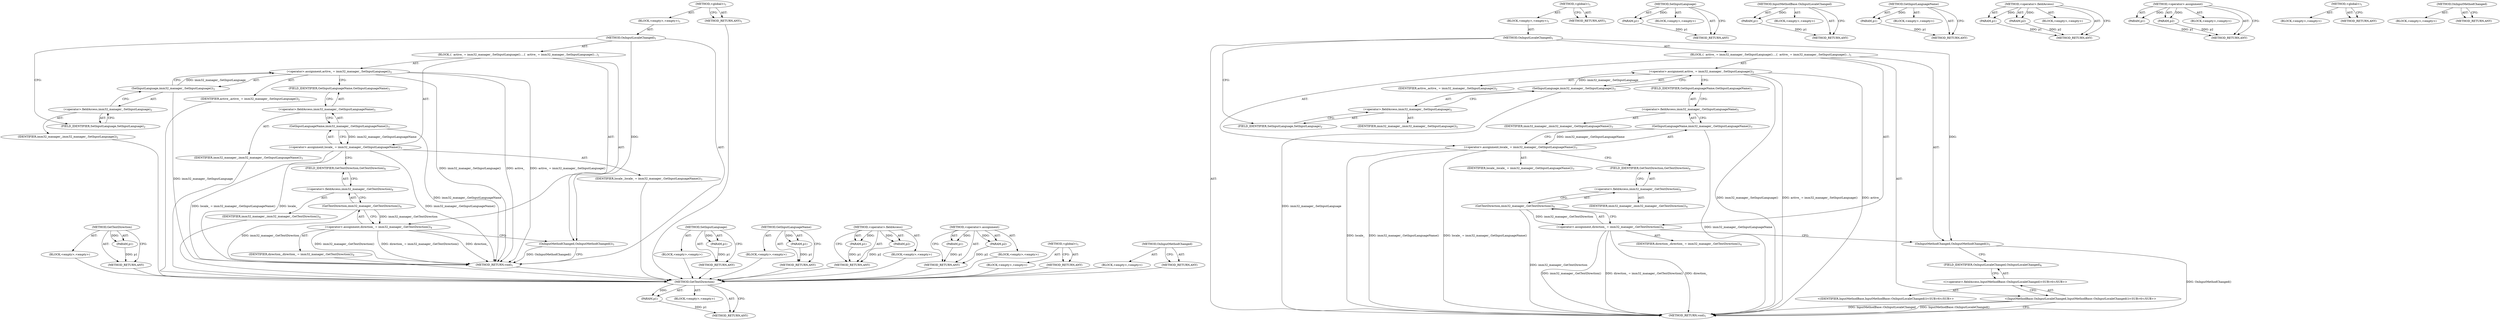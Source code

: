 digraph "OnInputMethodChanged" {
vulnerable_62 [label=<(METHOD,GetTextDirection)>];
vulnerable_63 [label=<(PARAM,p1)>];
vulnerable_64 [label=<(BLOCK,&lt;empty&gt;,&lt;empty&gt;)>];
vulnerable_65 [label=<(METHOD_RETURN,ANY)>];
vulnerable_6 [label=<(METHOD,&lt;global&gt;)<SUB>1</SUB>>];
vulnerable_7 [label=<(BLOCK,&lt;empty&gt;,&lt;empty&gt;)<SUB>1</SUB>>];
vulnerable_8 [label=<(METHOD,OnInputLocaleChanged)<SUB>1</SUB>>];
vulnerable_9 [label=<(BLOCK,{
  active_ = imm32_manager_.SetInputLanguage()...,{
  active_ = imm32_manager_.SetInputLanguage()...)<SUB>1</SUB>>];
vulnerable_10 [label=<(&lt;operator&gt;.assignment,active_ = imm32_manager_.SetInputLanguage())<SUB>2</SUB>>];
vulnerable_11 [label=<(IDENTIFIER,active_,active_ = imm32_manager_.SetInputLanguage())<SUB>2</SUB>>];
vulnerable_12 [label=<(SetInputLanguage,imm32_manager_.SetInputLanguage())<SUB>2</SUB>>];
vulnerable_13 [label=<(&lt;operator&gt;.fieldAccess,imm32_manager_.SetInputLanguage)<SUB>2</SUB>>];
vulnerable_14 [label=<(IDENTIFIER,imm32_manager_,imm32_manager_.SetInputLanguage())<SUB>2</SUB>>];
vulnerable_15 [label=<(FIELD_IDENTIFIER,SetInputLanguage,SetInputLanguage)<SUB>2</SUB>>];
vulnerable_16 [label=<(&lt;operator&gt;.assignment,locale_ = imm32_manager_.GetInputLanguageName())<SUB>3</SUB>>];
vulnerable_17 [label=<(IDENTIFIER,locale_,locale_ = imm32_manager_.GetInputLanguageName())<SUB>3</SUB>>];
vulnerable_18 [label=<(GetInputLanguageName,imm32_manager_.GetInputLanguageName())<SUB>3</SUB>>];
vulnerable_19 [label=<(&lt;operator&gt;.fieldAccess,imm32_manager_.GetInputLanguageName)<SUB>3</SUB>>];
vulnerable_20 [label=<(IDENTIFIER,imm32_manager_,imm32_manager_.GetInputLanguageName())<SUB>3</SUB>>];
vulnerable_21 [label=<(FIELD_IDENTIFIER,GetInputLanguageName,GetInputLanguageName)<SUB>3</SUB>>];
vulnerable_22 [label=<(&lt;operator&gt;.assignment,direction_ = imm32_manager_.GetTextDirection())<SUB>4</SUB>>];
vulnerable_23 [label=<(IDENTIFIER,direction_,direction_ = imm32_manager_.GetTextDirection())<SUB>4</SUB>>];
vulnerable_24 [label=<(GetTextDirection,imm32_manager_.GetTextDirection())<SUB>4</SUB>>];
vulnerable_25 [label=<(&lt;operator&gt;.fieldAccess,imm32_manager_.GetTextDirection)<SUB>4</SUB>>];
vulnerable_26 [label=<(IDENTIFIER,imm32_manager_,imm32_manager_.GetTextDirection())<SUB>4</SUB>>];
vulnerable_27 [label=<(FIELD_IDENTIFIER,GetTextDirection,GetTextDirection)<SUB>4</SUB>>];
vulnerable_28 [label=<(OnInputMethodChanged,OnInputMethodChanged())<SUB>5</SUB>>];
vulnerable_29 [label=<(METHOD_RETURN,void)<SUB>1</SUB>>];
vulnerable_31 [label=<(METHOD_RETURN,ANY)<SUB>1</SUB>>];
vulnerable_49 [label=<(METHOD,SetInputLanguage)>];
vulnerable_50 [label=<(PARAM,p1)>];
vulnerable_51 [label=<(BLOCK,&lt;empty&gt;,&lt;empty&gt;)>];
vulnerable_52 [label=<(METHOD_RETURN,ANY)>];
vulnerable_58 [label=<(METHOD,GetInputLanguageName)>];
vulnerable_59 [label=<(PARAM,p1)>];
vulnerable_60 [label=<(BLOCK,&lt;empty&gt;,&lt;empty&gt;)>];
vulnerable_61 [label=<(METHOD_RETURN,ANY)>];
vulnerable_53 [label=<(METHOD,&lt;operator&gt;.fieldAccess)>];
vulnerable_54 [label=<(PARAM,p1)>];
vulnerable_55 [label=<(PARAM,p2)>];
vulnerable_56 [label=<(BLOCK,&lt;empty&gt;,&lt;empty&gt;)>];
vulnerable_57 [label=<(METHOD_RETURN,ANY)>];
vulnerable_44 [label=<(METHOD,&lt;operator&gt;.assignment)>];
vulnerable_45 [label=<(PARAM,p1)>];
vulnerable_46 [label=<(PARAM,p2)>];
vulnerable_47 [label=<(BLOCK,&lt;empty&gt;,&lt;empty&gt;)>];
vulnerable_48 [label=<(METHOD_RETURN,ANY)>];
vulnerable_38 [label=<(METHOD,&lt;global&gt;)<SUB>1</SUB>>];
vulnerable_39 [label=<(BLOCK,&lt;empty&gt;,&lt;empty&gt;)>];
vulnerable_40 [label=<(METHOD_RETURN,ANY)>];
vulnerable_66 [label=<(METHOD,OnInputMethodChanged)>];
vulnerable_67 [label=<(BLOCK,&lt;empty&gt;,&lt;empty&gt;)>];
vulnerable_68 [label=<(METHOD_RETURN,ANY)>];
fixed_66 [label=<(METHOD,GetTextDirection)>];
fixed_67 [label=<(PARAM,p1)>];
fixed_68 [label=<(BLOCK,&lt;empty&gt;,&lt;empty&gt;)>];
fixed_69 [label=<(METHOD_RETURN,ANY)>];
fixed_6 [label=<(METHOD,&lt;global&gt;)<SUB>1</SUB>>];
fixed_7 [label=<(BLOCK,&lt;empty&gt;,&lt;empty&gt;)<SUB>1</SUB>>];
fixed_8 [label=<(METHOD,OnInputLocaleChanged)<SUB>1</SUB>>];
fixed_9 [label=<(BLOCK,{
  active_ = imm32_manager_.SetInputLanguage()...,{
  active_ = imm32_manager_.SetInputLanguage()...)<SUB>1</SUB>>];
fixed_10 [label=<(&lt;operator&gt;.assignment,active_ = imm32_manager_.SetInputLanguage())<SUB>2</SUB>>];
fixed_11 [label=<(IDENTIFIER,active_,active_ = imm32_manager_.SetInputLanguage())<SUB>2</SUB>>];
fixed_12 [label=<(SetInputLanguage,imm32_manager_.SetInputLanguage())<SUB>2</SUB>>];
fixed_13 [label=<(&lt;operator&gt;.fieldAccess,imm32_manager_.SetInputLanguage)<SUB>2</SUB>>];
fixed_14 [label=<(IDENTIFIER,imm32_manager_,imm32_manager_.SetInputLanguage())<SUB>2</SUB>>];
fixed_15 [label=<(FIELD_IDENTIFIER,SetInputLanguage,SetInputLanguage)<SUB>2</SUB>>];
fixed_16 [label=<(&lt;operator&gt;.assignment,locale_ = imm32_manager_.GetInputLanguageName())<SUB>3</SUB>>];
fixed_17 [label=<(IDENTIFIER,locale_,locale_ = imm32_manager_.GetInputLanguageName())<SUB>3</SUB>>];
fixed_18 [label=<(GetInputLanguageName,imm32_manager_.GetInputLanguageName())<SUB>3</SUB>>];
fixed_19 [label=<(&lt;operator&gt;.fieldAccess,imm32_manager_.GetInputLanguageName)<SUB>3</SUB>>];
fixed_20 [label=<(IDENTIFIER,imm32_manager_,imm32_manager_.GetInputLanguageName())<SUB>3</SUB>>];
fixed_21 [label=<(FIELD_IDENTIFIER,GetInputLanguageName,GetInputLanguageName)<SUB>3</SUB>>];
fixed_22 [label=<(&lt;operator&gt;.assignment,direction_ = imm32_manager_.GetTextDirection())<SUB>4</SUB>>];
fixed_23 [label=<(IDENTIFIER,direction_,direction_ = imm32_manager_.GetTextDirection())<SUB>4</SUB>>];
fixed_24 [label=<(GetTextDirection,imm32_manager_.GetTextDirection())<SUB>4</SUB>>];
fixed_25 [label=<(&lt;operator&gt;.fieldAccess,imm32_manager_.GetTextDirection)<SUB>4</SUB>>];
fixed_26 [label=<(IDENTIFIER,imm32_manager_,imm32_manager_.GetTextDirection())<SUB>4</SUB>>];
fixed_27 [label=<(FIELD_IDENTIFIER,GetTextDirection,GetTextDirection)<SUB>4</SUB>>];
fixed_28 [label=<(OnInputMethodChanged,OnInputMethodChanged())<SUB>5</SUB>>];
fixed_29 [label="<(InputMethodBase.OnInputLocaleChanged,InputMethodBase::OnInputLocaleChanged())<SUB>6</SUB>>"];
fixed_30 [label="<(&lt;operator&gt;.fieldAccess,InputMethodBase::OnInputLocaleChanged)<SUB>6</SUB>>"];
fixed_31 [label="<(IDENTIFIER,InputMethodBase,InputMethodBase::OnInputLocaleChanged())<SUB>6</SUB>>"];
fixed_32 [label=<(FIELD_IDENTIFIER,OnInputLocaleChanged,OnInputLocaleChanged)<SUB>6</SUB>>];
fixed_33 [label=<(METHOD_RETURN,void)<SUB>1</SUB>>];
fixed_35 [label=<(METHOD_RETURN,ANY)<SUB>1</SUB>>];
fixed_53 [label=<(METHOD,SetInputLanguage)>];
fixed_54 [label=<(PARAM,p1)>];
fixed_55 [label=<(BLOCK,&lt;empty&gt;,&lt;empty&gt;)>];
fixed_56 [label=<(METHOD_RETURN,ANY)>];
fixed_73 [label=<(METHOD,InputMethodBase.OnInputLocaleChanged)>];
fixed_74 [label=<(PARAM,p1)>];
fixed_75 [label=<(BLOCK,&lt;empty&gt;,&lt;empty&gt;)>];
fixed_76 [label=<(METHOD_RETURN,ANY)>];
fixed_62 [label=<(METHOD,GetInputLanguageName)>];
fixed_63 [label=<(PARAM,p1)>];
fixed_64 [label=<(BLOCK,&lt;empty&gt;,&lt;empty&gt;)>];
fixed_65 [label=<(METHOD_RETURN,ANY)>];
fixed_57 [label=<(METHOD,&lt;operator&gt;.fieldAccess)>];
fixed_58 [label=<(PARAM,p1)>];
fixed_59 [label=<(PARAM,p2)>];
fixed_60 [label=<(BLOCK,&lt;empty&gt;,&lt;empty&gt;)>];
fixed_61 [label=<(METHOD_RETURN,ANY)>];
fixed_48 [label=<(METHOD,&lt;operator&gt;.assignment)>];
fixed_49 [label=<(PARAM,p1)>];
fixed_50 [label=<(PARAM,p2)>];
fixed_51 [label=<(BLOCK,&lt;empty&gt;,&lt;empty&gt;)>];
fixed_52 [label=<(METHOD_RETURN,ANY)>];
fixed_42 [label=<(METHOD,&lt;global&gt;)<SUB>1</SUB>>];
fixed_43 [label=<(BLOCK,&lt;empty&gt;,&lt;empty&gt;)>];
fixed_44 [label=<(METHOD_RETURN,ANY)>];
fixed_70 [label=<(METHOD,OnInputMethodChanged)>];
fixed_71 [label=<(BLOCK,&lt;empty&gt;,&lt;empty&gt;)>];
fixed_72 [label=<(METHOD_RETURN,ANY)>];
vulnerable_62 -> vulnerable_63  [key=0, label="AST: "];
vulnerable_62 -> vulnerable_63  [key=1, label="DDG: "];
vulnerable_62 -> vulnerable_64  [key=0, label="AST: "];
vulnerable_62 -> vulnerable_65  [key=0, label="AST: "];
vulnerable_62 -> vulnerable_65  [key=1, label="CFG: "];
vulnerable_63 -> vulnerable_65  [key=0, label="DDG: p1"];
vulnerable_64 -> fixed_66  [key=0];
vulnerable_65 -> fixed_66  [key=0];
vulnerable_6 -> vulnerable_7  [key=0, label="AST: "];
vulnerable_6 -> vulnerable_31  [key=0, label="AST: "];
vulnerable_6 -> vulnerable_31  [key=1, label="CFG: "];
vulnerable_7 -> vulnerable_8  [key=0, label="AST: "];
vulnerable_8 -> vulnerable_9  [key=0, label="AST: "];
vulnerable_8 -> vulnerable_29  [key=0, label="AST: "];
vulnerable_8 -> vulnerable_15  [key=0, label="CFG: "];
vulnerable_8 -> vulnerable_28  [key=0, label="DDG: "];
vulnerable_9 -> vulnerable_10  [key=0, label="AST: "];
vulnerable_9 -> vulnerable_16  [key=0, label="AST: "];
vulnerable_9 -> vulnerable_22  [key=0, label="AST: "];
vulnerable_9 -> vulnerable_28  [key=0, label="AST: "];
vulnerable_10 -> vulnerable_11  [key=0, label="AST: "];
vulnerable_10 -> vulnerable_12  [key=0, label="AST: "];
vulnerable_10 -> vulnerable_21  [key=0, label="CFG: "];
vulnerable_10 -> vulnerable_29  [key=0, label="DDG: imm32_manager_.SetInputLanguage()"];
vulnerable_10 -> vulnerable_29  [key=1, label="DDG: active_ = imm32_manager_.SetInputLanguage()"];
vulnerable_10 -> vulnerable_29  [key=2, label="DDG: active_"];
vulnerable_11 -> fixed_66  [key=0];
vulnerable_12 -> vulnerable_13  [key=0, label="AST: "];
vulnerable_12 -> vulnerable_10  [key=0, label="CFG: "];
vulnerable_12 -> vulnerable_10  [key=1, label="DDG: imm32_manager_.SetInputLanguage"];
vulnerable_12 -> vulnerable_29  [key=0, label="DDG: imm32_manager_.SetInputLanguage"];
vulnerable_13 -> vulnerable_14  [key=0, label="AST: "];
vulnerable_13 -> vulnerable_15  [key=0, label="AST: "];
vulnerable_13 -> vulnerable_12  [key=0, label="CFG: "];
vulnerable_14 -> fixed_66  [key=0];
vulnerable_15 -> vulnerable_13  [key=0, label="CFG: "];
vulnerable_16 -> vulnerable_17  [key=0, label="AST: "];
vulnerable_16 -> vulnerable_18  [key=0, label="AST: "];
vulnerable_16 -> vulnerable_27  [key=0, label="CFG: "];
vulnerable_16 -> vulnerable_29  [key=0, label="DDG: imm32_manager_.GetInputLanguageName()"];
vulnerable_16 -> vulnerable_29  [key=1, label="DDG: locale_ = imm32_manager_.GetInputLanguageName()"];
vulnerable_16 -> vulnerable_29  [key=2, label="DDG: locale_"];
vulnerable_17 -> fixed_66  [key=0];
vulnerable_18 -> vulnerable_19  [key=0, label="AST: "];
vulnerable_18 -> vulnerable_16  [key=0, label="CFG: "];
vulnerable_18 -> vulnerable_16  [key=1, label="DDG: imm32_manager_.GetInputLanguageName"];
vulnerable_18 -> vulnerable_29  [key=0, label="DDG: imm32_manager_.GetInputLanguageName"];
vulnerable_19 -> vulnerable_20  [key=0, label="AST: "];
vulnerable_19 -> vulnerable_21  [key=0, label="AST: "];
vulnerable_19 -> vulnerable_18  [key=0, label="CFG: "];
vulnerable_20 -> fixed_66  [key=0];
vulnerable_21 -> vulnerable_19  [key=0, label="CFG: "];
vulnerable_22 -> vulnerable_23  [key=0, label="AST: "];
vulnerable_22 -> vulnerable_24  [key=0, label="AST: "];
vulnerable_22 -> vulnerable_28  [key=0, label="CFG: "];
vulnerable_22 -> vulnerable_29  [key=0, label="DDG: imm32_manager_.GetTextDirection()"];
vulnerable_22 -> vulnerable_29  [key=1, label="DDG: direction_ = imm32_manager_.GetTextDirection()"];
vulnerable_22 -> vulnerable_29  [key=2, label="DDG: direction_"];
vulnerable_23 -> fixed_66  [key=0];
vulnerable_24 -> vulnerable_25  [key=0, label="AST: "];
vulnerable_24 -> vulnerable_22  [key=0, label="CFG: "];
vulnerable_24 -> vulnerable_22  [key=1, label="DDG: imm32_manager_.GetTextDirection"];
vulnerable_24 -> vulnerable_29  [key=0, label="DDG: imm32_manager_.GetTextDirection"];
vulnerable_25 -> vulnerable_26  [key=0, label="AST: "];
vulnerable_25 -> vulnerable_27  [key=0, label="AST: "];
vulnerable_25 -> vulnerable_24  [key=0, label="CFG: "];
vulnerable_26 -> fixed_66  [key=0];
vulnerable_27 -> vulnerable_25  [key=0, label="CFG: "];
vulnerable_28 -> vulnerable_29  [key=0, label="CFG: "];
vulnerable_28 -> vulnerable_29  [key=1, label="DDG: OnInputMethodChanged()"];
vulnerable_29 -> fixed_66  [key=0];
vulnerable_31 -> fixed_66  [key=0];
vulnerable_49 -> vulnerable_50  [key=0, label="AST: "];
vulnerable_49 -> vulnerable_50  [key=1, label="DDG: "];
vulnerable_49 -> vulnerable_51  [key=0, label="AST: "];
vulnerable_49 -> vulnerable_52  [key=0, label="AST: "];
vulnerable_49 -> vulnerable_52  [key=1, label="CFG: "];
vulnerable_50 -> vulnerable_52  [key=0, label="DDG: p1"];
vulnerable_51 -> fixed_66  [key=0];
vulnerable_52 -> fixed_66  [key=0];
vulnerable_58 -> vulnerable_59  [key=0, label="AST: "];
vulnerable_58 -> vulnerable_59  [key=1, label="DDG: "];
vulnerable_58 -> vulnerable_60  [key=0, label="AST: "];
vulnerable_58 -> vulnerable_61  [key=0, label="AST: "];
vulnerable_58 -> vulnerable_61  [key=1, label="CFG: "];
vulnerable_59 -> vulnerable_61  [key=0, label="DDG: p1"];
vulnerable_60 -> fixed_66  [key=0];
vulnerable_61 -> fixed_66  [key=0];
vulnerable_53 -> vulnerable_54  [key=0, label="AST: "];
vulnerable_53 -> vulnerable_54  [key=1, label="DDG: "];
vulnerable_53 -> vulnerable_56  [key=0, label="AST: "];
vulnerable_53 -> vulnerable_55  [key=0, label="AST: "];
vulnerable_53 -> vulnerable_55  [key=1, label="DDG: "];
vulnerable_53 -> vulnerable_57  [key=0, label="AST: "];
vulnerable_53 -> vulnerable_57  [key=1, label="CFG: "];
vulnerable_54 -> vulnerable_57  [key=0, label="DDG: p1"];
vulnerable_55 -> vulnerable_57  [key=0, label="DDG: p2"];
vulnerable_56 -> fixed_66  [key=0];
vulnerable_57 -> fixed_66  [key=0];
vulnerable_44 -> vulnerable_45  [key=0, label="AST: "];
vulnerable_44 -> vulnerable_45  [key=1, label="DDG: "];
vulnerable_44 -> vulnerable_47  [key=0, label="AST: "];
vulnerable_44 -> vulnerable_46  [key=0, label="AST: "];
vulnerable_44 -> vulnerable_46  [key=1, label="DDG: "];
vulnerable_44 -> vulnerable_48  [key=0, label="AST: "];
vulnerable_44 -> vulnerable_48  [key=1, label="CFG: "];
vulnerable_45 -> vulnerable_48  [key=0, label="DDG: p1"];
vulnerable_46 -> vulnerable_48  [key=0, label="DDG: p2"];
vulnerable_47 -> fixed_66  [key=0];
vulnerable_48 -> fixed_66  [key=0];
vulnerable_38 -> vulnerable_39  [key=0, label="AST: "];
vulnerable_38 -> vulnerable_40  [key=0, label="AST: "];
vulnerable_38 -> vulnerable_40  [key=1, label="CFG: "];
vulnerable_39 -> fixed_66  [key=0];
vulnerable_40 -> fixed_66  [key=0];
vulnerable_66 -> vulnerable_67  [key=0, label="AST: "];
vulnerable_66 -> vulnerable_68  [key=0, label="AST: "];
vulnerable_66 -> vulnerable_68  [key=1, label="CFG: "];
vulnerable_67 -> fixed_66  [key=0];
vulnerable_68 -> fixed_66  [key=0];
fixed_66 -> fixed_67  [key=0, label="AST: "];
fixed_66 -> fixed_67  [key=1, label="DDG: "];
fixed_66 -> fixed_68  [key=0, label="AST: "];
fixed_66 -> fixed_69  [key=0, label="AST: "];
fixed_66 -> fixed_69  [key=1, label="CFG: "];
fixed_67 -> fixed_69  [key=0, label="DDG: p1"];
fixed_6 -> fixed_7  [key=0, label="AST: "];
fixed_6 -> fixed_35  [key=0, label="AST: "];
fixed_6 -> fixed_35  [key=1, label="CFG: "];
fixed_7 -> fixed_8  [key=0, label="AST: "];
fixed_8 -> fixed_9  [key=0, label="AST: "];
fixed_8 -> fixed_33  [key=0, label="AST: "];
fixed_8 -> fixed_15  [key=0, label="CFG: "];
fixed_8 -> fixed_28  [key=0, label="DDG: "];
fixed_9 -> fixed_10  [key=0, label="AST: "];
fixed_9 -> fixed_16  [key=0, label="AST: "];
fixed_9 -> fixed_22  [key=0, label="AST: "];
fixed_9 -> fixed_28  [key=0, label="AST: "];
fixed_9 -> fixed_29  [key=0, label="AST: "];
fixed_10 -> fixed_11  [key=0, label="AST: "];
fixed_10 -> fixed_12  [key=0, label="AST: "];
fixed_10 -> fixed_21  [key=0, label="CFG: "];
fixed_10 -> fixed_33  [key=0, label="DDG: imm32_manager_.SetInputLanguage()"];
fixed_10 -> fixed_33  [key=1, label="DDG: active_ = imm32_manager_.SetInputLanguage()"];
fixed_10 -> fixed_33  [key=2, label="DDG: active_"];
fixed_12 -> fixed_13  [key=0, label="AST: "];
fixed_12 -> fixed_10  [key=0, label="CFG: "];
fixed_12 -> fixed_10  [key=1, label="DDG: imm32_manager_.SetInputLanguage"];
fixed_12 -> fixed_33  [key=0, label="DDG: imm32_manager_.SetInputLanguage"];
fixed_13 -> fixed_14  [key=0, label="AST: "];
fixed_13 -> fixed_15  [key=0, label="AST: "];
fixed_13 -> fixed_12  [key=0, label="CFG: "];
fixed_15 -> fixed_13  [key=0, label="CFG: "];
fixed_16 -> fixed_17  [key=0, label="AST: "];
fixed_16 -> fixed_18  [key=0, label="AST: "];
fixed_16 -> fixed_27  [key=0, label="CFG: "];
fixed_16 -> fixed_33  [key=0, label="DDG: imm32_manager_.GetInputLanguageName()"];
fixed_16 -> fixed_33  [key=1, label="DDG: locale_ = imm32_manager_.GetInputLanguageName()"];
fixed_16 -> fixed_33  [key=2, label="DDG: locale_"];
fixed_18 -> fixed_19  [key=0, label="AST: "];
fixed_18 -> fixed_16  [key=0, label="CFG: "];
fixed_18 -> fixed_16  [key=1, label="DDG: imm32_manager_.GetInputLanguageName"];
fixed_18 -> fixed_33  [key=0, label="DDG: imm32_manager_.GetInputLanguageName"];
fixed_19 -> fixed_20  [key=0, label="AST: "];
fixed_19 -> fixed_21  [key=0, label="AST: "];
fixed_19 -> fixed_18  [key=0, label="CFG: "];
fixed_21 -> fixed_19  [key=0, label="CFG: "];
fixed_22 -> fixed_23  [key=0, label="AST: "];
fixed_22 -> fixed_24  [key=0, label="AST: "];
fixed_22 -> fixed_28  [key=0, label="CFG: "];
fixed_22 -> fixed_33  [key=0, label="DDG: imm32_manager_.GetTextDirection()"];
fixed_22 -> fixed_33  [key=1, label="DDG: direction_ = imm32_manager_.GetTextDirection()"];
fixed_22 -> fixed_33  [key=2, label="DDG: direction_"];
fixed_24 -> fixed_25  [key=0, label="AST: "];
fixed_24 -> fixed_22  [key=0, label="CFG: "];
fixed_24 -> fixed_22  [key=1, label="DDG: imm32_manager_.GetTextDirection"];
fixed_24 -> fixed_33  [key=0, label="DDG: imm32_manager_.GetTextDirection"];
fixed_25 -> fixed_26  [key=0, label="AST: "];
fixed_25 -> fixed_27  [key=0, label="AST: "];
fixed_25 -> fixed_24  [key=0, label="CFG: "];
fixed_27 -> fixed_25  [key=0, label="CFG: "];
fixed_28 -> fixed_32  [key=0, label="CFG: "];
fixed_28 -> fixed_33  [key=0, label="DDG: OnInputMethodChanged()"];
fixed_29 -> fixed_30  [key=0, label="AST: "];
fixed_29 -> fixed_33  [key=0, label="CFG: "];
fixed_29 -> fixed_33  [key=1, label="DDG: InputMethodBase::OnInputLocaleChanged"];
fixed_29 -> fixed_33  [key=2, label="DDG: InputMethodBase::OnInputLocaleChanged()"];
fixed_30 -> fixed_31  [key=0, label="AST: "];
fixed_30 -> fixed_32  [key=0, label="AST: "];
fixed_30 -> fixed_29  [key=0, label="CFG: "];
fixed_32 -> fixed_30  [key=0, label="CFG: "];
fixed_53 -> fixed_54  [key=0, label="AST: "];
fixed_53 -> fixed_54  [key=1, label="DDG: "];
fixed_53 -> fixed_55  [key=0, label="AST: "];
fixed_53 -> fixed_56  [key=0, label="AST: "];
fixed_53 -> fixed_56  [key=1, label="CFG: "];
fixed_54 -> fixed_56  [key=0, label="DDG: p1"];
fixed_73 -> fixed_74  [key=0, label="AST: "];
fixed_73 -> fixed_74  [key=1, label="DDG: "];
fixed_73 -> fixed_75  [key=0, label="AST: "];
fixed_73 -> fixed_76  [key=0, label="AST: "];
fixed_73 -> fixed_76  [key=1, label="CFG: "];
fixed_74 -> fixed_76  [key=0, label="DDG: p1"];
fixed_62 -> fixed_63  [key=0, label="AST: "];
fixed_62 -> fixed_63  [key=1, label="DDG: "];
fixed_62 -> fixed_64  [key=0, label="AST: "];
fixed_62 -> fixed_65  [key=0, label="AST: "];
fixed_62 -> fixed_65  [key=1, label="CFG: "];
fixed_63 -> fixed_65  [key=0, label="DDG: p1"];
fixed_57 -> fixed_58  [key=0, label="AST: "];
fixed_57 -> fixed_58  [key=1, label="DDG: "];
fixed_57 -> fixed_60  [key=0, label="AST: "];
fixed_57 -> fixed_59  [key=0, label="AST: "];
fixed_57 -> fixed_59  [key=1, label="DDG: "];
fixed_57 -> fixed_61  [key=0, label="AST: "];
fixed_57 -> fixed_61  [key=1, label="CFG: "];
fixed_58 -> fixed_61  [key=0, label="DDG: p1"];
fixed_59 -> fixed_61  [key=0, label="DDG: p2"];
fixed_48 -> fixed_49  [key=0, label="AST: "];
fixed_48 -> fixed_49  [key=1, label="DDG: "];
fixed_48 -> fixed_51  [key=0, label="AST: "];
fixed_48 -> fixed_50  [key=0, label="AST: "];
fixed_48 -> fixed_50  [key=1, label="DDG: "];
fixed_48 -> fixed_52  [key=0, label="AST: "];
fixed_48 -> fixed_52  [key=1, label="CFG: "];
fixed_49 -> fixed_52  [key=0, label="DDG: p1"];
fixed_50 -> fixed_52  [key=0, label="DDG: p2"];
fixed_42 -> fixed_43  [key=0, label="AST: "];
fixed_42 -> fixed_44  [key=0, label="AST: "];
fixed_42 -> fixed_44  [key=1, label="CFG: "];
fixed_70 -> fixed_71  [key=0, label="AST: "];
fixed_70 -> fixed_72  [key=0, label="AST: "];
fixed_70 -> fixed_72  [key=1, label="CFG: "];
}
